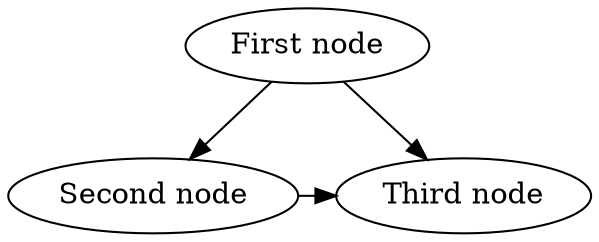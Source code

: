 // Test diagramm
digraph {
	A [label="First node"]
	B [label="Second node"]
	C [label="Third node"]
	A -> B
	A -> C
	B -> C [constraint=false]
}
